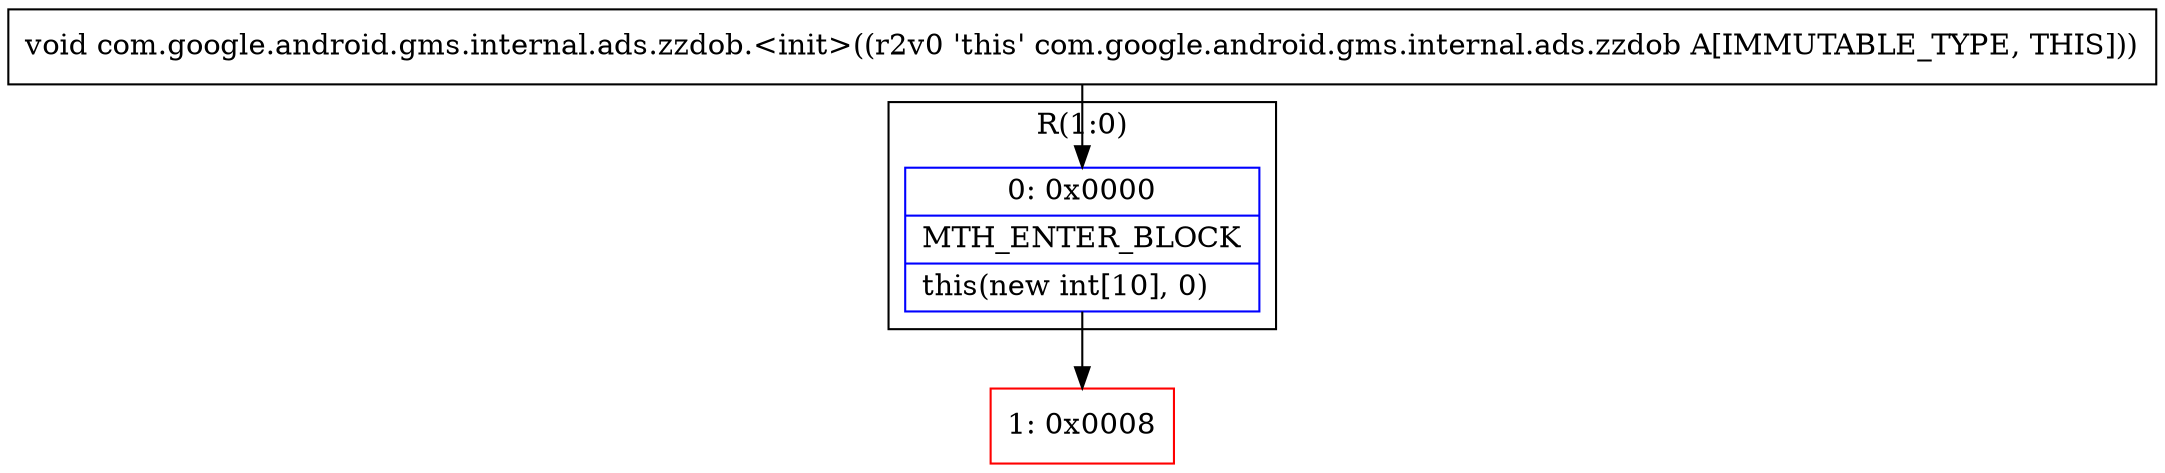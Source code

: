 digraph "CFG forcom.google.android.gms.internal.ads.zzdob.\<init\>()V" {
subgraph cluster_Region_1065672751 {
label = "R(1:0)";
node [shape=record,color=blue];
Node_0 [shape=record,label="{0\:\ 0x0000|MTH_ENTER_BLOCK\l|this(new int[10], 0)\l}"];
}
Node_1 [shape=record,color=red,label="{1\:\ 0x0008}"];
MethodNode[shape=record,label="{void com.google.android.gms.internal.ads.zzdob.\<init\>((r2v0 'this' com.google.android.gms.internal.ads.zzdob A[IMMUTABLE_TYPE, THIS])) }"];
MethodNode -> Node_0;
Node_0 -> Node_1;
}

